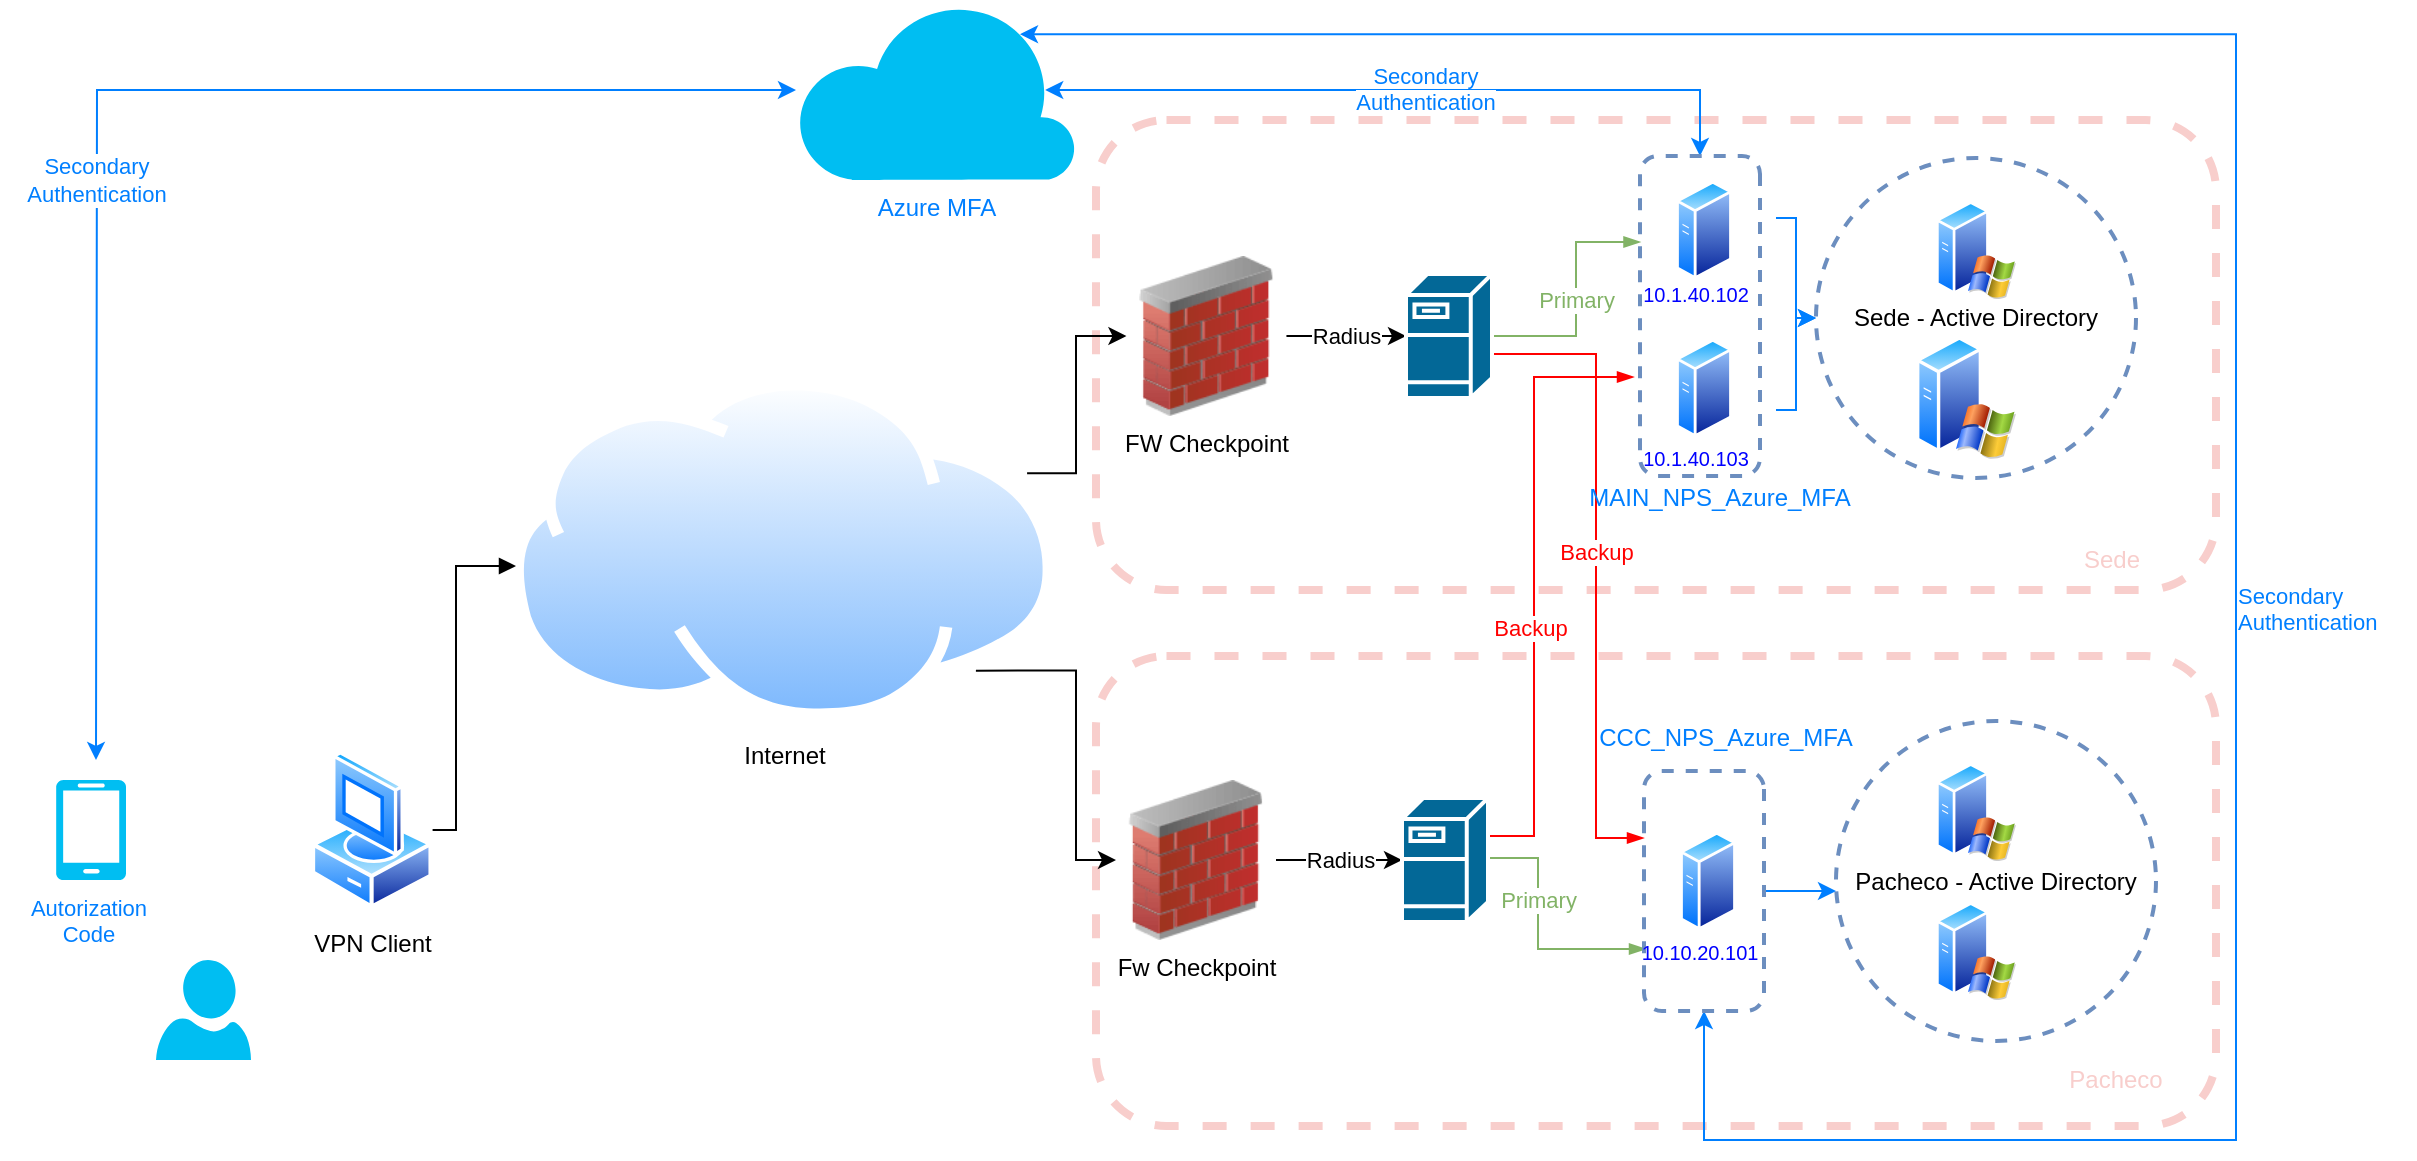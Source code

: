 <mxfile version="15.3.0" type="github">
  <diagram id="DdryZCAlk3Ttl0p2uT7I" name="Page-1">
    <mxGraphModel dx="2062" dy="798" grid="0" gridSize="10" guides="0" tooltips="1" connect="1" arrows="1" fold="1" page="0" pageScale="1" pageWidth="827" pageHeight="1169" math="0" shadow="0">
      <root>
        <mxCell id="0" />
        <mxCell id="1" parent="0" />
        <mxCell id="evP3hjp9oQl2P7tkNX2_-79" value="" style="rounded=1;whiteSpace=wrap;html=1;fontColor=#82B366;fillColor=none;dashed=1;strokeWidth=4;strokeColor=#F8CECC;" parent="1" vertex="1">
          <mxGeometry x="340" y="60" width="560" height="235" as="geometry" />
        </mxCell>
        <mxCell id="evP3hjp9oQl2P7tkNX2_-63" value="" style="rounded=1;whiteSpace=wrap;html=1;fontColor=#82B366;fillColor=none;dashed=1;strokeWidth=4;strokeColor=#F8CECC;" parent="1" vertex="1">
          <mxGeometry x="340" y="328" width="560" height="235" as="geometry" />
        </mxCell>
        <mxCell id="evP3hjp9oQl2P7tkNX2_-31" value="&lt;span&gt;Pacheco - Active Directory&lt;/span&gt;" style="ellipse;whiteSpace=wrap;html=1;aspect=fixed;strokeColor=#6c8ebf;dashed=1;strokeWidth=2;fillColor=none;" parent="1" vertex="1">
          <mxGeometry x="710" y="360.5" width="160" height="160" as="geometry" />
        </mxCell>
        <mxCell id="evP3hjp9oQl2P7tkNX2_-39" value="Radius" style="edgeStyle=orthogonalEdgeStyle;rounded=0;orthogonalLoop=1;jettySize=auto;html=1;" parent="1" source="evP3hjp9oQl2P7tkNX2_-2" target="evP3hjp9oQl2P7tkNX2_-34" edge="1">
          <mxGeometry relative="1" as="geometry" />
        </mxCell>
        <mxCell id="evP3hjp9oQl2P7tkNX2_-2" value="FW Checkpoint" style="image;html=1;image=img/lib/clip_art/networking/Firewall_02_128x128.png" parent="1" vertex="1">
          <mxGeometry x="355.22" y="128" width="80" height="80" as="geometry" />
        </mxCell>
        <mxCell id="evP3hjp9oQl2P7tkNX2_-40" value="Radius" style="edgeStyle=orthogonalEdgeStyle;rounded=0;orthogonalLoop=1;jettySize=auto;html=1;" parent="1" source="evP3hjp9oQl2P7tkNX2_-3" target="evP3hjp9oQl2P7tkNX2_-35" edge="1">
          <mxGeometry relative="1" as="geometry" />
        </mxCell>
        <mxCell id="evP3hjp9oQl2P7tkNX2_-3" value="Fw Checkpoint" style="image;html=1;image=img/lib/clip_art/networking/Firewall_02_128x128.png" parent="1" vertex="1">
          <mxGeometry x="350" y="390" width="80" height="80" as="geometry" />
        </mxCell>
        <mxCell id="evP3hjp9oQl2P7tkNX2_-30" value="" style="edgeStyle=orthogonalEdgeStyle;rounded=0;orthogonalLoop=1;jettySize=auto;html=1;strokeColor=#007FFF;" parent="1" target="evP3hjp9oQl2P7tkNX2_-27" edge="1">
          <mxGeometry relative="1" as="geometry">
            <mxPoint x="680" y="109" as="sourcePoint" />
            <Array as="points">
              <mxPoint x="690" y="109" />
              <mxPoint x="690" y="159" />
            </Array>
          </mxGeometry>
        </mxCell>
        <mxCell id="evP3hjp9oQl2P7tkNX2_-4" value="" style="aspect=fixed;perimeter=ellipsePerimeter;html=1;align=center;shadow=0;dashed=0;spacingTop=3;image;image=img/lib/active_directory/generic_server.svg;" parent="1" vertex="1">
          <mxGeometry x="630" y="90" width="28.0" height="50" as="geometry" />
        </mxCell>
        <mxCell id="evP3hjp9oQl2P7tkNX2_-37" style="edgeStyle=orthogonalEdgeStyle;rounded=0;orthogonalLoop=1;jettySize=auto;html=1;exitX=1;exitY=0.25;exitDx=0;exitDy=0;" parent="1" source="evP3hjp9oQl2P7tkNX2_-8" target="evP3hjp9oQl2P7tkNX2_-2" edge="1">
          <mxGeometry relative="1" as="geometry">
            <Array as="points">
              <mxPoint x="330" y="237" />
              <mxPoint x="330" y="168" />
            </Array>
          </mxGeometry>
        </mxCell>
        <mxCell id="evP3hjp9oQl2P7tkNX2_-38" style="edgeStyle=orthogonalEdgeStyle;rounded=0;orthogonalLoop=1;jettySize=auto;html=1;exitX=1;exitY=1;exitDx=0;exitDy=0;entryX=0;entryY=0.5;entryDx=0;entryDy=0;" parent="1" source="evP3hjp9oQl2P7tkNX2_-8" target="evP3hjp9oQl2P7tkNX2_-3" edge="1">
          <mxGeometry relative="1" as="geometry">
            <Array as="points">
              <mxPoint x="330" y="335" />
              <mxPoint x="330" y="430" />
            </Array>
          </mxGeometry>
        </mxCell>
        <mxCell id="evP3hjp9oQl2P7tkNX2_-8" value="Internet" style="aspect=fixed;perimeter=ellipsePerimeter;html=1;align=center;shadow=0;dashed=0;spacingTop=3;image;image=img/lib/active_directory/internet_cloud.svg;" parent="1" vertex="1">
          <mxGeometry x="47.5" y="189" width="272.22" height="171.5" as="geometry" />
        </mxCell>
        <mxCell id="evP3hjp9oQl2P7tkNX2_-9" value="" style="verticalLabelPosition=bottom;html=1;verticalAlign=top;align=center;strokeColor=none;fillColor=#00BEF2;shape=mxgraph.azure.mobile;pointerEvents=1;" parent="1" vertex="1">
          <mxGeometry x="-180" y="390" width="35" height="50" as="geometry" />
        </mxCell>
        <mxCell id="evP3hjp9oQl2P7tkNX2_-10" value="" style="verticalLabelPosition=bottom;html=1;verticalAlign=top;align=center;strokeColor=none;fillColor=#00BEF2;shape=mxgraph.azure.user;" parent="1" vertex="1">
          <mxGeometry x="-130" y="480" width="47.5" height="50" as="geometry" />
        </mxCell>
        <mxCell id="evP3hjp9oQl2P7tkNX2_-51" style="edgeStyle=orthogonalEdgeStyle;rounded=0;orthogonalLoop=1;jettySize=auto;html=1;fontColor=#007FFF;endArrow=block;endFill=1;" parent="1" source="evP3hjp9oQl2P7tkNX2_-12" edge="1">
          <mxGeometry relative="1" as="geometry">
            <mxPoint x="50" y="283" as="targetPoint" />
            <Array as="points">
              <mxPoint x="20" y="415" />
              <mxPoint x="20" y="283" />
            </Array>
          </mxGeometry>
        </mxCell>
        <mxCell id="evP3hjp9oQl2P7tkNX2_-12" value="VPN Client" style="aspect=fixed;perimeter=ellipsePerimeter;html=1;align=center;shadow=0;dashed=0;spacingTop=3;image;image=img/lib/active_directory/vista_client.svg;" parent="1" vertex="1">
          <mxGeometry x="-52.5" y="375" width="60.8" height="80" as="geometry" />
        </mxCell>
        <mxCell id="evP3hjp9oQl2P7tkNX2_-13" value="" style="aspect=fixed;perimeter=ellipsePerimeter;html=1;align=center;shadow=0;dashed=0;spacingTop=3;image;image=img/lib/active_directory/windows_server_2.svg;" parent="1" vertex="1">
          <mxGeometry x="760" y="100" width="40" height="50" as="geometry" />
        </mxCell>
        <mxCell id="evP3hjp9oQl2P7tkNX2_-15" value="" style="aspect=fixed;perimeter=ellipsePerimeter;html=1;align=center;shadow=0;dashed=0;spacingTop=3;image;image=img/lib/active_directory/windows_server_2.svg;" parent="1" vertex="1">
          <mxGeometry x="760" y="450.5" width="40" height="50" as="geometry" />
        </mxCell>
        <mxCell id="evP3hjp9oQl2P7tkNX2_-28" style="edgeStyle=orthogonalEdgeStyle;rounded=0;orthogonalLoop=1;jettySize=auto;html=1;exitX=0;exitY=0.5;exitDx=0;exitDy=0;" parent="1" source="evP3hjp9oQl2P7tkNX2_-17" edge="1">
          <mxGeometry relative="1" as="geometry">
            <mxPoint x="640" y="205" as="targetPoint" />
          </mxGeometry>
        </mxCell>
        <mxCell id="evP3hjp9oQl2P7tkNX2_-29" value="" style="edgeStyle=orthogonalEdgeStyle;rounded=0;orthogonalLoop=1;jettySize=auto;html=1;strokeColor=#007FFF;" parent="1" target="evP3hjp9oQl2P7tkNX2_-27" edge="1">
          <mxGeometry relative="1" as="geometry">
            <mxPoint x="680" y="205" as="sourcePoint" />
            <Array as="points">
              <mxPoint x="690" y="205" />
              <mxPoint x="690" y="159" />
            </Array>
          </mxGeometry>
        </mxCell>
        <mxCell id="evP3hjp9oQl2P7tkNX2_-17" value="" style="aspect=fixed;perimeter=ellipsePerimeter;html=1;align=center;shadow=0;dashed=0;spacingTop=3;image;image=img/lib/active_directory/generic_server.svg;" parent="1" vertex="1">
          <mxGeometry x="630" y="169" width="28.0" height="50" as="geometry" />
        </mxCell>
        <mxCell id="evP3hjp9oQl2P7tkNX2_-18" value="" style="aspect=fixed;perimeter=ellipsePerimeter;html=1;align=center;shadow=0;dashed=0;spacingTop=3;image;image=img/lib/active_directory/windows_server_2.svg;" parent="1" vertex="1">
          <mxGeometry x="760" y="381" width="40" height="50" as="geometry" />
        </mxCell>
        <mxCell id="evP3hjp9oQl2P7tkNX2_-19" value="" style="aspect=fixed;perimeter=ellipsePerimeter;html=1;align=center;shadow=0;dashed=0;spacingTop=3;image;image=img/lib/active_directory/windows_server_2.svg;" parent="1" vertex="1">
          <mxGeometry x="750" y="167.5" width="50" height="62.5" as="geometry" />
        </mxCell>
        <mxCell id="evP3hjp9oQl2P7tkNX2_-32" value="" style="edgeStyle=orthogonalEdgeStyle;rounded=0;orthogonalLoop=1;jettySize=auto;html=1;exitX=0.5;exitY=0;exitDx=0;exitDy=0;strokeColor=#007FFF;" parent="1" source="evP3hjp9oQl2P7tkNX2_-42" edge="1">
          <mxGeometry relative="1" as="geometry">
            <mxPoint x="710" y="446" as="targetPoint" />
          </mxGeometry>
        </mxCell>
        <mxCell id="evP3hjp9oQl2P7tkNX2_-20" value="" style="aspect=fixed;perimeter=ellipsePerimeter;html=1;align=center;shadow=0;dashed=0;spacingTop=3;image;image=img/lib/active_directory/generic_server.svg;" parent="1" vertex="1">
          <mxGeometry x="632" y="415.5" width="28.0" height="50" as="geometry" />
        </mxCell>
        <mxCell id="evP3hjp9oQl2P7tkNX2_-27" value="Sede - Active Directory" style="ellipse;whiteSpace=wrap;html=1;aspect=fixed;strokeColor=#6c8ebf;fillColor=none;dashed=1;strokeWidth=2;" parent="1" vertex="1">
          <mxGeometry x="700" y="79" width="160" height="160" as="geometry" />
        </mxCell>
        <mxCell id="evP3hjp9oQl2P7tkNX2_-53" value="Primary" style="edgeStyle=orthogonalEdgeStyle;rounded=0;orthogonalLoop=1;jettySize=auto;html=1;startArrow=none;startFill=0;endArrow=blockThin;endFill=1;fillColor=#d5e8d4;strokeColor=#82b366;fontColor=#82B366;entryX=0.269;entryY=0.996;entryDx=0;entryDy=0;entryPerimeter=0;" parent="1" source="evP3hjp9oQl2P7tkNX2_-34" target="evP3hjp9oQl2P7tkNX2_-44" edge="1">
          <mxGeometry relative="1" as="geometry">
            <mxPoint x="612" y="118" as="targetPoint" />
            <Array as="points">
              <mxPoint x="580" y="168" />
              <mxPoint x="580" y="121" />
            </Array>
          </mxGeometry>
        </mxCell>
        <mxCell id="evP3hjp9oQl2P7tkNX2_-54" style="edgeStyle=orthogonalEdgeStyle;rounded=0;orthogonalLoop=1;jettySize=auto;html=1;fontColor=#82B366;startArrow=none;startFill=0;endArrow=blockThin;endFill=1;entryX=0.204;entryY=1;entryDx=0;entryDy=0;entryPerimeter=0;strokeColor=#FF0000;" parent="1" edge="1">
          <mxGeometry relative="1" as="geometry">
            <mxPoint x="538" y="177" as="sourcePoint" />
            <mxPoint x="614" y="418.98" as="targetPoint" />
            <Array as="points">
              <mxPoint x="590" y="177" />
              <mxPoint x="590" y="419" />
            </Array>
          </mxGeometry>
        </mxCell>
        <mxCell id="evP3hjp9oQl2P7tkNX2_-55" value="Backup" style="edgeLabel;html=1;align=center;verticalAlign=middle;resizable=0;points=[];fontColor=#FF0000;" parent="evP3hjp9oQl2P7tkNX2_-54" vertex="1" connectable="0">
          <mxGeometry x="-0.312" y="1" relative="1" as="geometry">
            <mxPoint x="-1" y="41" as="offset" />
          </mxGeometry>
        </mxCell>
        <mxCell id="evP3hjp9oQl2P7tkNX2_-34" value="" style="shape=mxgraph.cisco.servers.fileserver;html=1;pointerEvents=1;dashed=0;fillColor=#036897;strokeColor=#ffffff;strokeWidth=2;verticalLabelPosition=bottom;verticalAlign=top;align=center;outlineConnect=0;" parent="1" vertex="1">
          <mxGeometry x="495" y="137" width="43" height="62" as="geometry" />
        </mxCell>
        <mxCell id="evP3hjp9oQl2P7tkNX2_-58" style="edgeStyle=orthogonalEdgeStyle;rounded=0;orthogonalLoop=1;jettySize=auto;html=1;entryX=0.75;entryY=1;entryDx=0;entryDy=0;fontColor=#FF0000;startArrow=none;startFill=0;endArrow=blockThin;endFill=1;strokeColor=#FF0000;" parent="1" edge="1">
          <mxGeometry relative="1" as="geometry">
            <mxPoint x="535" y="418" as="sourcePoint" />
            <mxPoint x="609" y="188.5" as="targetPoint" />
            <Array as="points">
              <mxPoint x="559" y="418" />
              <mxPoint x="559" y="189" />
            </Array>
          </mxGeometry>
        </mxCell>
        <mxCell id="evP3hjp9oQl2P7tkNX2_-61" value="Backup" style="edgeLabel;html=1;align=center;verticalAlign=middle;resizable=0;points=[];fontColor=#FF0000;" parent="evP3hjp9oQl2P7tkNX2_-58" vertex="1" connectable="0">
          <mxGeometry x="-0.157" y="2" relative="1" as="geometry">
            <mxPoint as="offset" />
          </mxGeometry>
        </mxCell>
        <mxCell id="evP3hjp9oQl2P7tkNX2_-60" value="Primary" style="edgeStyle=orthogonalEdgeStyle;rounded=0;orthogonalLoop=1;jettySize=auto;html=1;exitX=1;exitY=0.5;exitDx=0;exitDy=0;exitPerimeter=0;entryX=0.75;entryY=1;entryDx=0;entryDy=0;startArrow=none;startFill=0;endArrow=blockThin;endFill=1;strokeColor=#82B366;fontColor=#82B366;" parent="1" edge="1">
          <mxGeometry x="-0.271" relative="1" as="geometry">
            <mxPoint x="537" y="429" as="sourcePoint" />
            <mxPoint x="615" y="474.5" as="targetPoint" />
            <Array as="points">
              <mxPoint x="561" y="429" />
              <mxPoint x="561" y="475" />
            </Array>
            <mxPoint as="offset" />
          </mxGeometry>
        </mxCell>
        <mxCell id="evP3hjp9oQl2P7tkNX2_-35" value="" style="shape=mxgraph.cisco.servers.fileserver;html=1;pointerEvents=1;dashed=0;fillColor=#036897;strokeColor=#ffffff;strokeWidth=2;verticalLabelPosition=bottom;verticalAlign=top;align=center;outlineConnect=0;" parent="1" vertex="1">
          <mxGeometry x="493" y="399" width="43" height="62" as="geometry" />
        </mxCell>
        <mxCell id="evP3hjp9oQl2P7tkNX2_-71" style="edgeStyle=orthogonalEdgeStyle;rounded=0;orthogonalLoop=1;jettySize=auto;html=1;entryX=0.8;entryY=0.19;entryDx=0;entryDy=0;entryPerimeter=0;fontColor=#F8CECC;startArrow=classic;startFill=1;endArrow=classic;endFill=1;strokeColor=#007FFF;" parent="1" source="evP3hjp9oQl2P7tkNX2_-42" target="evP3hjp9oQl2P7tkNX2_-49" edge="1">
          <mxGeometry relative="1" as="geometry">
            <Array as="points">
              <mxPoint x="644" y="570" />
              <mxPoint x="910" y="570" />
              <mxPoint x="910" y="17" />
            </Array>
          </mxGeometry>
        </mxCell>
        <mxCell id="evP3hjp9oQl2P7tkNX2_-42" value="" style="rounded=1;whiteSpace=wrap;html=1;rotation=90;strokeWidth=2;dashed=1;strokeColor=#6c8ebf;fillColor=none;" parent="1" vertex="1">
          <mxGeometry x="584" y="415.5" width="120" height="60" as="geometry" />
        </mxCell>
        <mxCell id="evP3hjp9oQl2P7tkNX2_-48" style="edgeStyle=orthogonalEdgeStyle;rounded=0;orthogonalLoop=1;jettySize=auto;html=1;exitX=0;exitY=0.5;exitDx=0;exitDy=0;fontColor=#007FFF;entryX=0.89;entryY=0.5;entryDx=0;entryDy=0;entryPerimeter=0;startArrow=classic;startFill=1;strokeColor=#007FFF;" parent="1" source="evP3hjp9oQl2P7tkNX2_-44" target="evP3hjp9oQl2P7tkNX2_-49" edge="1">
          <mxGeometry relative="1" as="geometry">
            <mxPoint x="570" y="30" as="targetPoint" />
          </mxGeometry>
        </mxCell>
        <mxCell id="evP3hjp9oQl2P7tkNX2_-44" value="" style="rounded=1;whiteSpace=wrap;html=1;rotation=90;strokeWidth=2;dashed=1;strokeColor=#6c8ebf;fillColor=none;" parent="1" vertex="1">
          <mxGeometry x="562" y="128" width="160" height="60" as="geometry" />
        </mxCell>
        <mxCell id="evP3hjp9oQl2P7tkNX2_-50" value="Secondary &lt;br&gt;Authentication" style="edgeStyle=orthogonalEdgeStyle;rounded=0;orthogonalLoop=1;jettySize=auto;html=1;fontColor=#007FFF;startArrow=classic;startFill=1;strokeColor=#007FFF;" parent="1" source="evP3hjp9oQl2P7tkNX2_-49" edge="1">
          <mxGeometry x="0.153" relative="1" as="geometry">
            <mxPoint x="-160" y="380" as="targetPoint" />
            <mxPoint as="offset" />
          </mxGeometry>
        </mxCell>
        <mxCell id="evP3hjp9oQl2P7tkNX2_-49" value="Azure MFA" style="verticalLabelPosition=bottom;html=1;verticalAlign=top;align=center;strokeColor=none;fillColor=#00BEF2;shape=mxgraph.azure.cloud;fontColor=#007FFF;" parent="1" vertex="1">
          <mxGeometry x="190" width="140" height="90" as="geometry" />
        </mxCell>
        <mxCell id="evP3hjp9oQl2P7tkNX2_-56" style="edgeStyle=orthogonalEdgeStyle;rounded=0;orthogonalLoop=1;jettySize=auto;html=1;exitX=1;exitY=0.5;exitDx=0;exitDy=0;exitPerimeter=0;fontColor=#FF0000;startArrow=none;startFill=0;endArrow=blockThin;endFill=1;strokeColor=#FF0000;" parent="1" source="evP3hjp9oQl2P7tkNX2_-34" edge="1">
          <mxGeometry relative="1" as="geometry">
            <mxPoint x="538" y="168" as="targetPoint" />
          </mxGeometry>
        </mxCell>
        <mxCell id="evP3hjp9oQl2P7tkNX2_-68" value="Pacheco" style="text;html=1;strokeColor=none;fillColor=none;align=center;verticalAlign=middle;whiteSpace=wrap;rounded=0;dashed=1;fontColor=#F8CECC;" parent="1" vertex="1">
          <mxGeometry x="830" y="530" width="40" height="20" as="geometry" />
        </mxCell>
        <mxCell id="evP3hjp9oQl2P7tkNX2_-69" value="Sede" style="text;html=1;strokeColor=none;fillColor=none;align=center;verticalAlign=middle;whiteSpace=wrap;rounded=0;dashed=1;fontColor=#F8CECC;" parent="1" vertex="1">
          <mxGeometry x="828" y="270" width="40" height="20" as="geometry" />
        </mxCell>
        <mxCell id="evP3hjp9oQl2P7tkNX2_-73" value="CCC_NPS_Azure_MFA" style="text;html=1;strokeColor=none;fillColor=none;align=center;verticalAlign=middle;whiteSpace=wrap;rounded=0;dashed=1;fontColor=#007FFF;" parent="1" vertex="1">
          <mxGeometry x="635" y="359" width="40" height="20" as="geometry" />
        </mxCell>
        <mxCell id="evP3hjp9oQl2P7tkNX2_-75" value="MAIN_NPS_Azure_MFA" style="text;html=1;strokeColor=none;fillColor=none;align=center;verticalAlign=middle;whiteSpace=wrap;rounded=0;dashed=1;fontColor=#007FFF;" parent="1" vertex="1">
          <mxGeometry x="632" y="239" width="40" height="20" as="geometry" />
        </mxCell>
        <mxCell id="evP3hjp9oQl2P7tkNX2_-76" value="&lt;font color=&quot;#0000ff&quot;&gt;10.1.40.102&lt;/font&gt;" style="text;html=1;strokeColor=none;fillColor=none;align=center;verticalAlign=middle;whiteSpace=wrap;rounded=0;dashed=1;fontColor=#007FFF;fontSize=10;" parent="1" vertex="1">
          <mxGeometry x="620" y="137" width="40" height="20" as="geometry" />
        </mxCell>
        <mxCell id="evP3hjp9oQl2P7tkNX2_-77" value="&lt;font color=&quot;#0000ff&quot;&gt;10.1.40.103&lt;/font&gt;" style="text;html=1;strokeColor=none;fillColor=none;align=center;verticalAlign=middle;whiteSpace=wrap;rounded=0;dashed=1;fontColor=#007FFF;fontSize=10;" parent="1" vertex="1">
          <mxGeometry x="620" y="219" width="40" height="20" as="geometry" />
        </mxCell>
        <mxCell id="evP3hjp9oQl2P7tkNX2_-78" value="&lt;font color=&quot;#0000ff&quot;&gt;10.10.20.101&lt;/font&gt;" style="text;html=1;strokeColor=none;fillColor=none;align=center;verticalAlign=middle;whiteSpace=wrap;rounded=0;dashed=1;fontColor=#007FFF;fontSize=10;" parent="1" vertex="1">
          <mxGeometry x="622" y="466" width="40" height="20" as="geometry" />
        </mxCell>
        <mxCell id="evP3hjp9oQl2P7tkNX2_-80" value="&lt;span style=&quot;color: rgb(0 , 127 , 255) ; font-family: &amp;quot;helvetica&amp;quot; ; font-size: 11px ; font-style: normal ; font-weight: 400 ; letter-spacing: normal ; text-indent: 0px ; text-transform: none ; word-spacing: 0px ; background-color: rgb(255 , 255 , 255) ; display: inline ; float: none&quot;&gt;Secondary&lt;/span&gt;&lt;br style=&quot;color: rgb(0 , 127 , 255) ; font-family: &amp;quot;helvetica&amp;quot; ; font-size: 11px ; font-style: normal ; font-weight: 400 ; letter-spacing: normal ; text-indent: 0px ; text-transform: none ; word-spacing: 0px&quot;&gt;&lt;div&gt;&lt;span style=&quot;font-family: &amp;quot;helvetica&amp;quot; ; font-size: 11px&quot;&gt;Authentication&lt;/span&gt;&lt;/div&gt;" style="text;whiteSpace=wrap;html=1;fontSize=10;fontColor=#007FFF;align=left;" parent="1" vertex="1">
          <mxGeometry x="909" y="285" width="90" height="40" as="geometry" />
        </mxCell>
        <mxCell id="evP3hjp9oQl2P7tkNX2_-82" value="&lt;span style=&quot;color: rgb(0, 127, 255); font-family: helvetica; font-size: 11px; font-style: normal; font-weight: 400; letter-spacing: normal; text-indent: 0px; text-transform: none; word-spacing: 0px; background-color: rgb(255, 255, 255); display: inline; float: none;&quot;&gt;Secondary&lt;/span&gt;&lt;br style=&quot;color: rgb(0, 127, 255); font-family: helvetica; font-size: 11px; font-style: normal; font-weight: 400; letter-spacing: normal; text-indent: 0px; text-transform: none; word-spacing: 0px;&quot;&gt;&lt;span style=&quot;color: rgb(0, 127, 255); font-family: helvetica; font-size: 11px; font-style: normal; font-weight: 400; letter-spacing: normal; text-indent: 0px; text-transform: none; word-spacing: 0px; background-color: rgb(255, 255, 255); display: inline; float: none;&quot;&gt;Authentication&lt;/span&gt;" style="text;whiteSpace=wrap;html=1;fontSize=10;fontColor=#007FFF;align=center;" parent="1" vertex="1">
          <mxGeometry x="460" y="25" width="90" height="40" as="geometry" />
        </mxCell>
        <mxCell id="evP3hjp9oQl2P7tkNX2_-84" value="&lt;span style=&quot;color: rgb(0, 127, 255); font-family: helvetica; font-size: 11px; font-style: normal; font-weight: 400; letter-spacing: normal; text-indent: 0px; text-transform: none; word-spacing: 0px; background-color: rgb(255, 255, 255); display: inline; float: none;&quot;&gt;Autorization Code&lt;/span&gt;" style="text;whiteSpace=wrap;html=1;fontSize=10;fontColor=#007FFF;align=center;" parent="1" vertex="1">
          <mxGeometry x="-207.997" y="440.997" width="89" height="40" as="geometry" />
        </mxCell>
      </root>
    </mxGraphModel>
  </diagram>
</mxfile>
